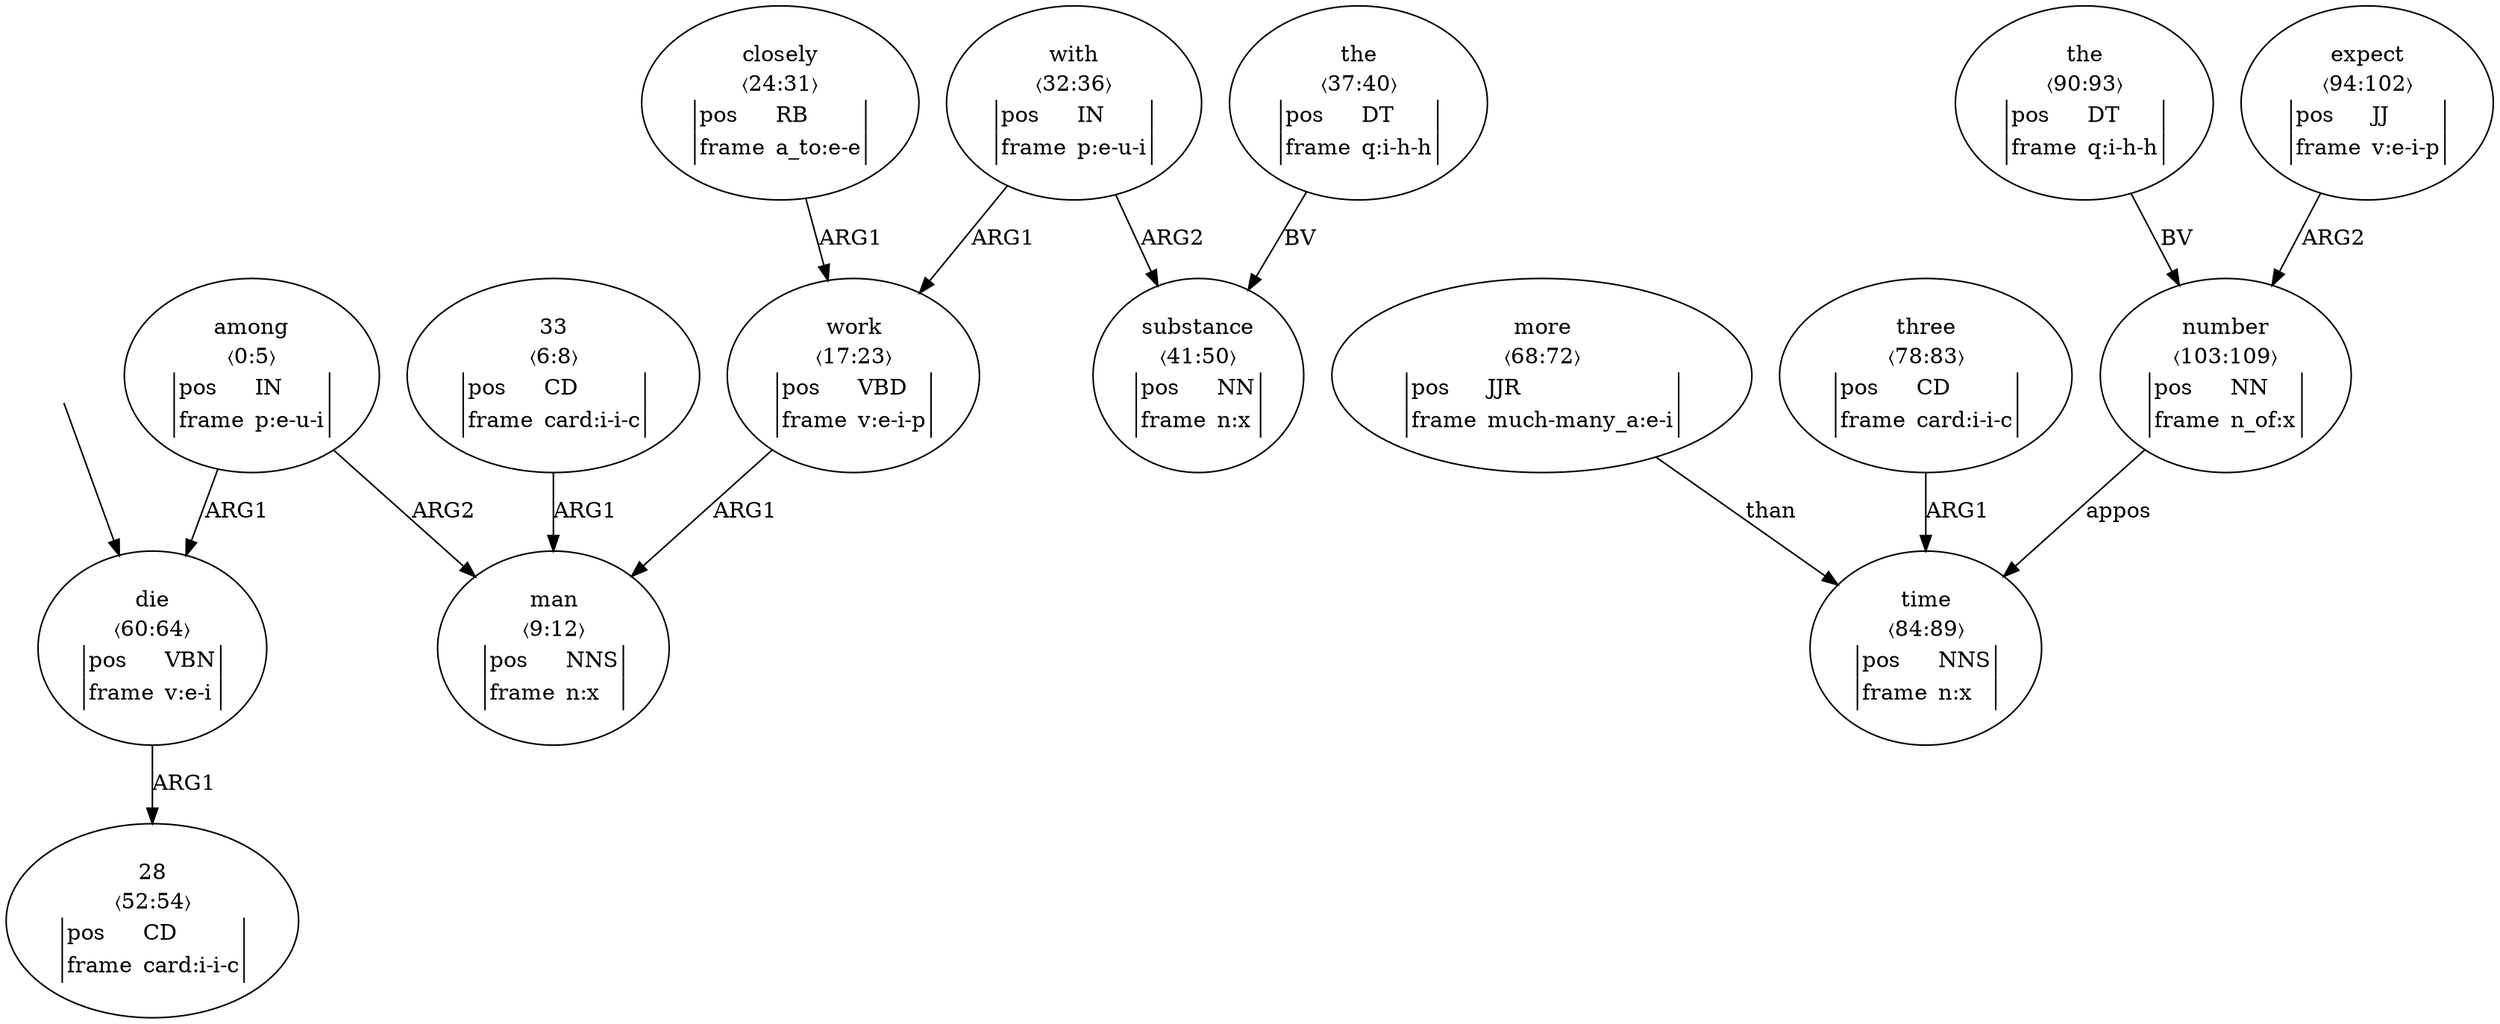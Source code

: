 digraph "20003013" {
  top [ style=invis ];
  top -> 12;
  0 [ label=<<table align="center" border="0" cellspacing="0"><tr><td colspan="2">among</td></tr><tr><td colspan="2">〈0:5〉</td></tr><tr><td sides="l" border="1" align="left">pos</td><td sides="r" border="1" align="left">IN</td></tr><tr><td sides="l" border="1" align="left">frame</td><td sides="r" border="1" align="left">p:e-u-i</td></tr></table>> ];
  1 [ label=<<table align="center" border="0" cellspacing="0"><tr><td colspan="2">33</td></tr><tr><td colspan="2">〈6:8〉</td></tr><tr><td sides="l" border="1" align="left">pos</td><td sides="r" border="1" align="left">CD</td></tr><tr><td sides="l" border="1" align="left">frame</td><td sides="r" border="1" align="left">card:i-i-c</td></tr></table>> ];
  2 [ label=<<table align="center" border="0" cellspacing="0"><tr><td colspan="2">man</td></tr><tr><td colspan="2">〈9:12〉</td></tr><tr><td sides="l" border="1" align="left">pos</td><td sides="r" border="1" align="left">NNS</td></tr><tr><td sides="l" border="1" align="left">frame</td><td sides="r" border="1" align="left">n:x</td></tr></table>> ];
  4 [ label=<<table align="center" border="0" cellspacing="0"><tr><td colspan="2">work</td></tr><tr><td colspan="2">〈17:23〉</td></tr><tr><td sides="l" border="1" align="left">pos</td><td sides="r" border="1" align="left">VBD</td></tr><tr><td sides="l" border="1" align="left">frame</td><td sides="r" border="1" align="left">v:e-i-p</td></tr></table>> ];
  5 [ label=<<table align="center" border="0" cellspacing="0"><tr><td colspan="2">closely</td></tr><tr><td colspan="2">〈24:31〉</td></tr><tr><td sides="l" border="1" align="left">pos</td><td sides="r" border="1" align="left">RB</td></tr><tr><td sides="l" border="1" align="left">frame</td><td sides="r" border="1" align="left">a_to:e-e</td></tr></table>> ];
  6 [ label=<<table align="center" border="0" cellspacing="0"><tr><td colspan="2">with</td></tr><tr><td colspan="2">〈32:36〉</td></tr><tr><td sides="l" border="1" align="left">pos</td><td sides="r" border="1" align="left">IN</td></tr><tr><td sides="l" border="1" align="left">frame</td><td sides="r" border="1" align="left">p:e-u-i</td></tr></table>> ];
  7 [ label=<<table align="center" border="0" cellspacing="0"><tr><td colspan="2">the</td></tr><tr><td colspan="2">〈37:40〉</td></tr><tr><td sides="l" border="1" align="left">pos</td><td sides="r" border="1" align="left">DT</td></tr><tr><td sides="l" border="1" align="left">frame</td><td sides="r" border="1" align="left">q:i-h-h</td></tr></table>> ];
  8 [ label=<<table align="center" border="0" cellspacing="0"><tr><td colspan="2">substance</td></tr><tr><td colspan="2">〈41:50〉</td></tr><tr><td sides="l" border="1" align="left">pos</td><td sides="r" border="1" align="left">NN</td></tr><tr><td sides="l" border="1" align="left">frame</td><td sides="r" border="1" align="left">n:x</td></tr></table>> ];
  10 [ label=<<table align="center" border="0" cellspacing="0"><tr><td colspan="2">28</td></tr><tr><td colspan="2">〈52:54〉</td></tr><tr><td sides="l" border="1" align="left">pos</td><td sides="r" border="1" align="left">CD</td></tr><tr><td sides="l" border="1" align="left">frame</td><td sides="r" border="1" align="left">card:i-i-c</td></tr></table>> ];
  12 [ label=<<table align="center" border="0" cellspacing="0"><tr><td colspan="2">die</td></tr><tr><td colspan="2">〈60:64〉</td></tr><tr><td sides="l" border="1" align="left">pos</td><td sides="r" border="1" align="left">VBN</td></tr><tr><td sides="l" border="1" align="left">frame</td><td sides="r" border="1" align="left">v:e-i</td></tr></table>> ];
  14 [ label=<<table align="center" border="0" cellspacing="0"><tr><td colspan="2">more</td></tr><tr><td colspan="2">〈68:72〉</td></tr><tr><td sides="l" border="1" align="left">pos</td><td sides="r" border="1" align="left">JJR</td></tr><tr><td sides="l" border="1" align="left">frame</td><td sides="r" border="1" align="left">much-many_a:e-i</td></tr></table>> ];
  16 [ label=<<table align="center" border="0" cellspacing="0"><tr><td colspan="2">three</td></tr><tr><td colspan="2">〈78:83〉</td></tr><tr><td sides="l" border="1" align="left">pos</td><td sides="r" border="1" align="left">CD</td></tr><tr><td sides="l" border="1" align="left">frame</td><td sides="r" border="1" align="left">card:i-i-c</td></tr></table>> ];
  17 [ label=<<table align="center" border="0" cellspacing="0"><tr><td colspan="2">time</td></tr><tr><td colspan="2">〈84:89〉</td></tr><tr><td sides="l" border="1" align="left">pos</td><td sides="r" border="1" align="left">NNS</td></tr><tr><td sides="l" border="1" align="left">frame</td><td sides="r" border="1" align="left">n:x</td></tr></table>> ];
  18 [ label=<<table align="center" border="0" cellspacing="0"><tr><td colspan="2">the</td></tr><tr><td colspan="2">〈90:93〉</td></tr><tr><td sides="l" border="1" align="left">pos</td><td sides="r" border="1" align="left">DT</td></tr><tr><td sides="l" border="1" align="left">frame</td><td sides="r" border="1" align="left">q:i-h-h</td></tr></table>> ];
  19 [ label=<<table align="center" border="0" cellspacing="0"><tr><td colspan="2">expect</td></tr><tr><td colspan="2">〈94:102〉</td></tr><tr><td sides="l" border="1" align="left">pos</td><td sides="r" border="1" align="left">JJ</td></tr><tr><td sides="l" border="1" align="left">frame</td><td sides="r" border="1" align="left">v:e-i-p</td></tr></table>> ];
  20 [ label=<<table align="center" border="0" cellspacing="0"><tr><td colspan="2">number</td></tr><tr><td colspan="2">〈103:109〉</td></tr><tr><td sides="l" border="1" align="left">pos</td><td sides="r" border="1" align="left">NN</td></tr><tr><td sides="l" border="1" align="left">frame</td><td sides="r" border="1" align="left">n_of:x</td></tr></table>> ];
  19 -> 20 [ label="ARG2" ];
  0 -> 2 [ label="ARG2" ];
  12 -> 10 [ label="ARG1" ];
  16 -> 17 [ label="ARG1" ];
  6 -> 4 [ label="ARG1" ];
  1 -> 2 [ label="ARG1" ];
  14 -> 17 [ label="than" ];
  7 -> 8 [ label="BV" ];
  0 -> 12 [ label="ARG1" ];
  5 -> 4 [ label="ARG1" ];
  4 -> 2 [ label="ARG1" ];
  18 -> 20 [ label="BV" ];
  6 -> 8 [ label="ARG2" ];
  20 -> 17 [ label="appos" ];
}

